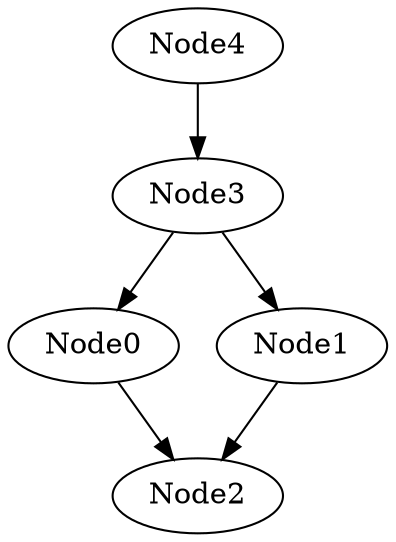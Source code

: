 // The Round Table
digraph {
	Node0
	Node1
	Node2
	Node3
	Node4
	Node3 -> Node0

	Node3 -> Node1

	Node4 -> Node3

	Node0 -> Node2

	Node1 -> Node2

}

